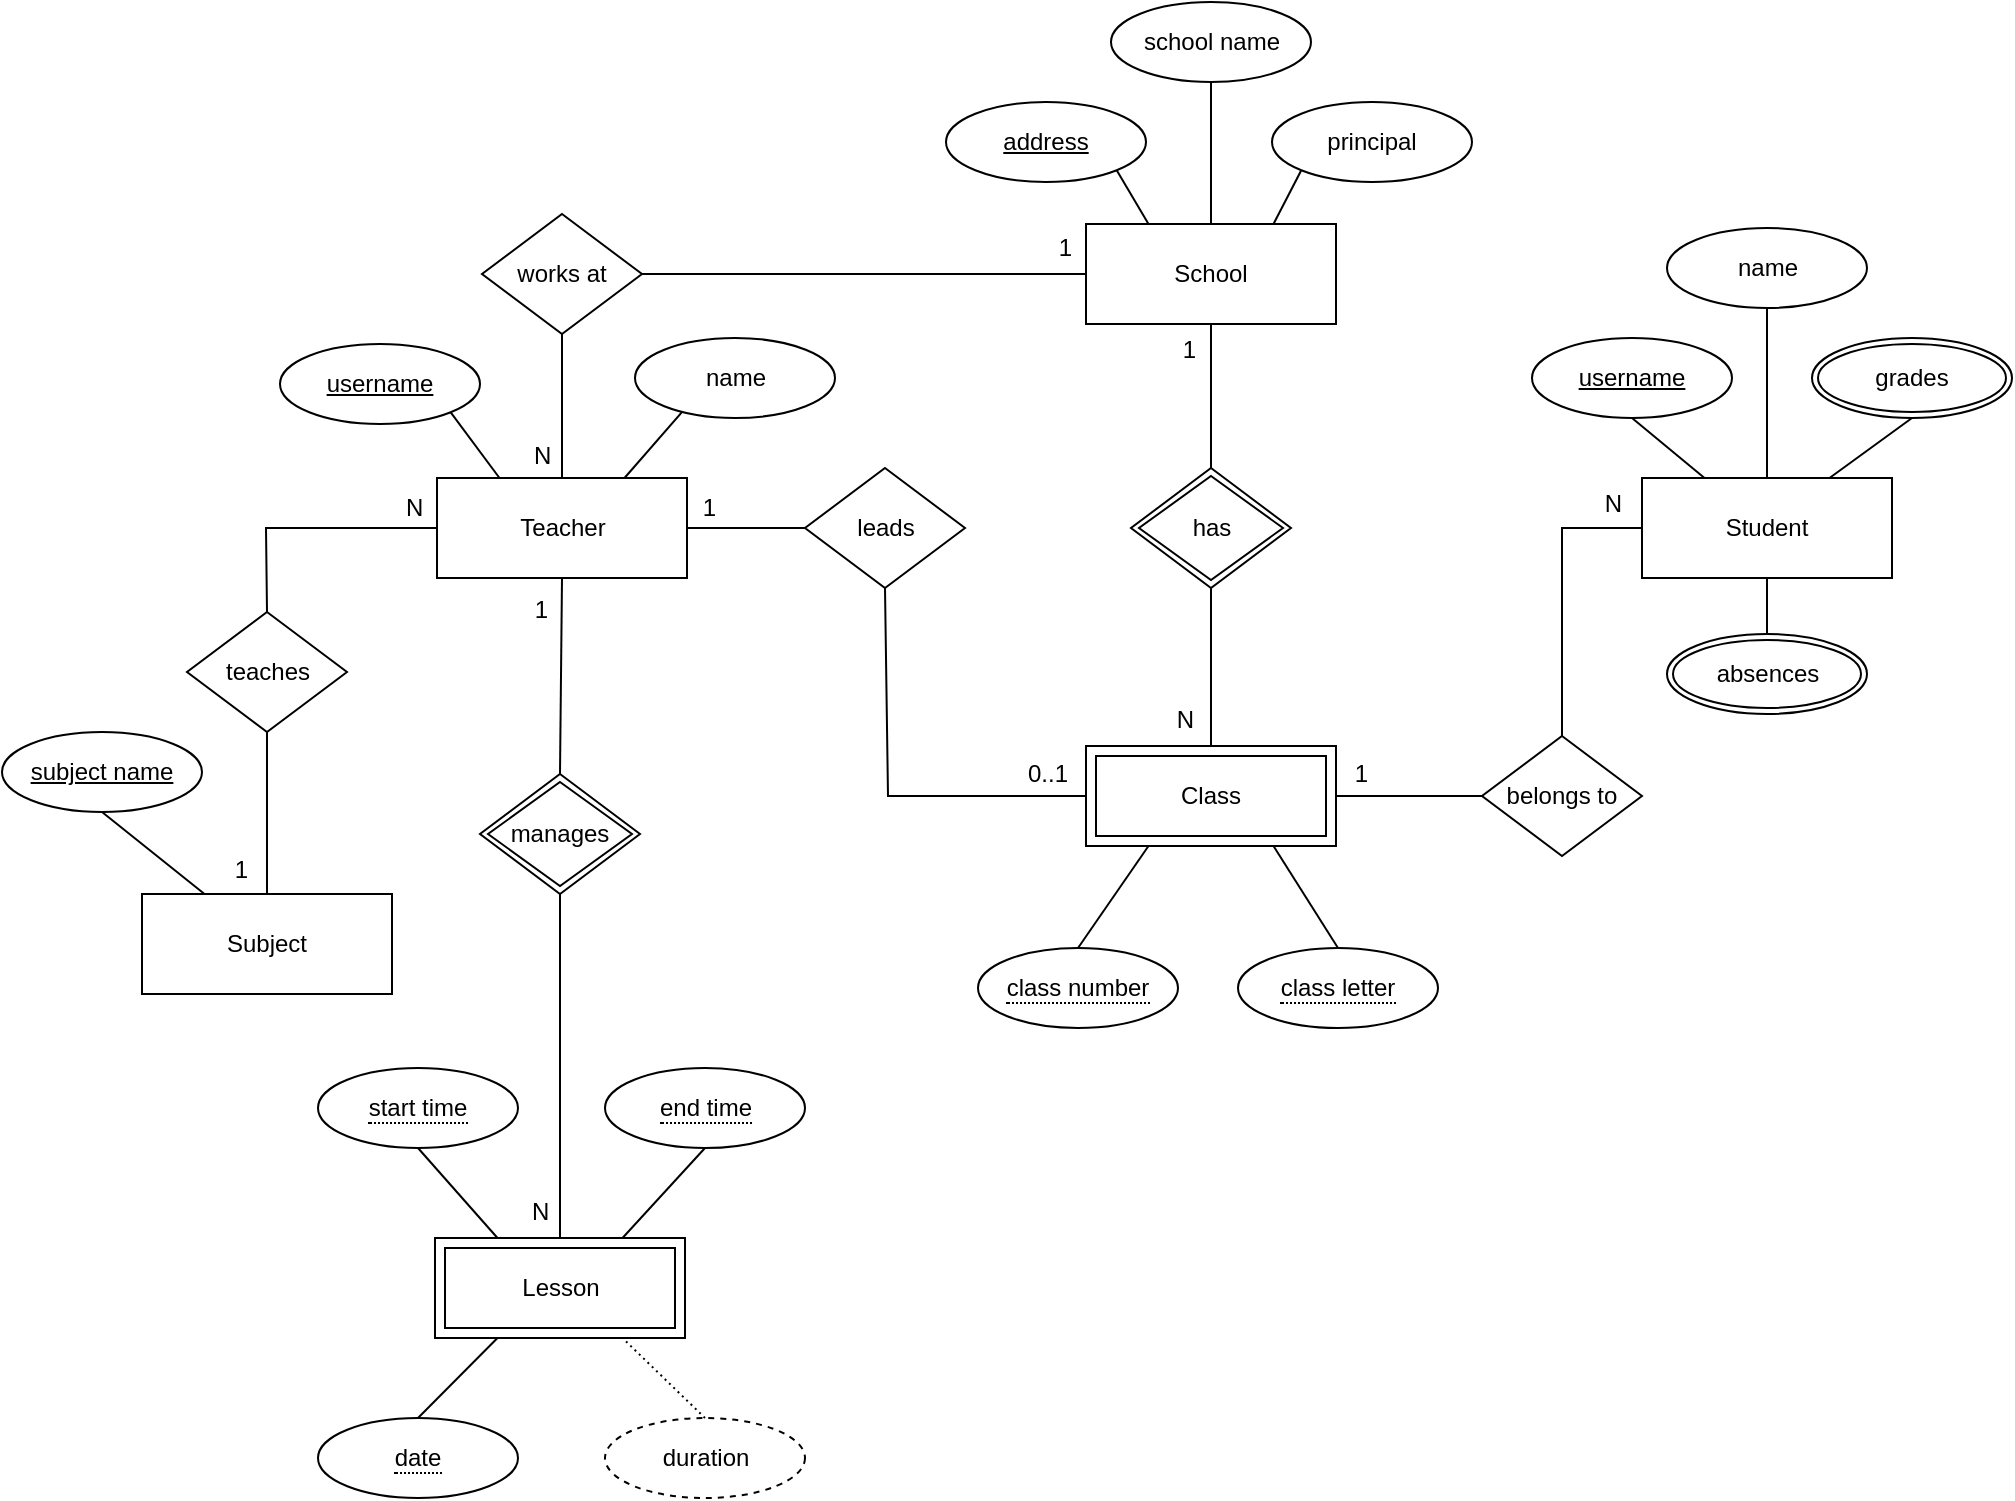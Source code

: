 <mxfile version="20.4.1" type="device"><diagram id="AXRmiALY-gt5mDKcBv-0" name="Page-1"><mxGraphModel dx="1024" dy="582" grid="1" gridSize="10" guides="1" tooltips="1" connect="1" arrows="1" fold="1" page="1" pageScale="1" pageWidth="1654" pageHeight="1169" math="0" shadow="0"><root><mxCell id="0"/><mxCell id="1" parent="0"/><mxCell id="44JA2y2ataHQky69MdP7-1" value="School" style="whiteSpace=wrap;html=1;align=center;" parent="1" vertex="1"><mxGeometry x="834" y="238" width="125" height="50" as="geometry"/></mxCell><mxCell id="44JA2y2ataHQky69MdP7-2" value="Teacher" style="whiteSpace=wrap;html=1;align=center;" parent="1" vertex="1"><mxGeometry x="509.5" y="365" width="125" height="50" as="geometry"/></mxCell><mxCell id="44JA2y2ataHQky69MdP7-4" value="leads" style="shape=rhombus;perimeter=rhombusPerimeter;whiteSpace=wrap;html=1;align=center;" parent="1" vertex="1"><mxGeometry x="693.5" y="360" width="80" height="60" as="geometry"/></mxCell><mxCell id="44JA2y2ataHQky69MdP7-5" value="belongs to" style="shape=rhombus;perimeter=rhombusPerimeter;whiteSpace=wrap;html=1;align=center;" parent="1" vertex="1"><mxGeometry x="1032" y="494" width="80" height="60" as="geometry"/></mxCell><mxCell id="44JA2y2ataHQky69MdP7-6" value="Student" style="whiteSpace=wrap;html=1;align=center;" parent="1" vertex="1"><mxGeometry x="1112" y="365" width="125" height="50" as="geometry"/></mxCell><mxCell id="44JA2y2ataHQky69MdP7-11" value="teaches" style="shape=rhombus;perimeter=rhombusPerimeter;whiteSpace=wrap;html=1;align=center;" parent="1" vertex="1"><mxGeometry x="384.5" y="432" width="80" height="60" as="geometry"/></mxCell><mxCell id="44JA2y2ataHQky69MdP7-13" value="Subject" style="whiteSpace=wrap;html=1;align=center;" parent="1" vertex="1"><mxGeometry x="362" y="573" width="125" height="50" as="geometry"/></mxCell><mxCell id="44JA2y2ataHQky69MdP7-18" value="" style="endArrow=none;html=1;rounded=0;exitX=0;exitY=0.5;exitDx=0;exitDy=0;entryX=0.5;entryY=0;entryDx=0;entryDy=0;" parent="1" source="44JA2y2ataHQky69MdP7-2" target="44JA2y2ataHQky69MdP7-11" edge="1"><mxGeometry relative="1" as="geometry"><mxPoint x="517" y="560" as="sourcePoint"/><mxPoint x="677" y="560" as="targetPoint"/><Array as="points"><mxPoint x="424" y="390"/></Array></mxGeometry></mxCell><mxCell id="44JA2y2ataHQky69MdP7-19" value="N" style="resizable=0;html=1;align=left;verticalAlign=bottom;" parent="44JA2y2ataHQky69MdP7-18" connectable="0" vertex="1"><mxGeometry x="-1" relative="1" as="geometry"><mxPoint x="-18" y="-2" as="offset"/></mxGeometry></mxCell><mxCell id="GqPJHAfUIOkbrMCgCJUh-18" value="N" style="resizable=0;html=1;align=left;verticalAlign=bottom;" parent="44JA2y2ataHQky69MdP7-18" connectable="0" vertex="1"><mxGeometry x="-1" relative="1" as="geometry"><mxPoint x="45" y="350" as="offset"/></mxGeometry></mxCell><mxCell id="44JA2y2ataHQky69MdP7-20" value="" style="endArrow=none;html=1;rounded=0;entryX=0.5;entryY=0;entryDx=0;entryDy=0;exitX=0.5;exitY=1;exitDx=0;exitDy=0;" parent="1" source="44JA2y2ataHQky69MdP7-11" target="44JA2y2ataHQky69MdP7-13" edge="1"><mxGeometry relative="1" as="geometry"><mxPoint x="425" y="490" as="sourcePoint"/><mxPoint x="942" y="523" as="targetPoint"/></mxGeometry></mxCell><mxCell id="44JA2y2ataHQky69MdP7-21" value="1" style="resizable=0;html=1;align=right;verticalAlign=bottom;" parent="44JA2y2ataHQky69MdP7-20" connectable="0" vertex="1"><mxGeometry x="1" relative="1" as="geometry"><mxPoint x="-9" y="-4" as="offset"/></mxGeometry></mxCell><mxCell id="GqPJHAfUIOkbrMCgCJUh-10" value="1" style="resizable=0;html=1;align=right;verticalAlign=bottom;" parent="44JA2y2ataHQky69MdP7-20" connectable="0" vertex="1"><mxGeometry x="1" relative="1" as="geometry"><mxPoint x="225" y="-185" as="offset"/></mxGeometry></mxCell><mxCell id="GqPJHAfUIOkbrMCgCJUh-14" value="1" style="resizable=0;html=1;align=right;verticalAlign=bottom;" parent="44JA2y2ataHQky69MdP7-20" connectable="0" vertex="1"><mxGeometry x="1" relative="1" as="geometry"><mxPoint x="141" y="-134" as="offset"/></mxGeometry></mxCell><mxCell id="44JA2y2ataHQky69MdP7-22" value="" style="endArrow=none;html=1;rounded=0;exitX=1;exitY=0.5;exitDx=0;exitDy=0;entryX=0;entryY=0.5;entryDx=0;entryDy=0;" parent="1" source="44JA2y2ataHQky69MdP7-2" target="44JA2y2ataHQky69MdP7-4" edge="1"><mxGeometry relative="1" as="geometry"><mxPoint x="597" y="440" as="sourcePoint"/><mxPoint x="757" y="440" as="targetPoint"/></mxGeometry></mxCell><mxCell id="44JA2y2ataHQky69MdP7-23" value="1" style="resizable=0;html=1;align=right;verticalAlign=bottom;" parent="44JA2y2ataHQky69MdP7-22" connectable="0" vertex="1"><mxGeometry x="1" relative="1" as="geometry"><mxPoint x="-8" y="-55" as="offset"/></mxGeometry></mxCell><mxCell id="44JA2y2ataHQky69MdP7-24" value="" style="endArrow=none;html=1;rounded=0;exitX=0.5;exitY=1;exitDx=0;exitDy=0;entryX=0;entryY=0.5;entryDx=0;entryDy=0;" parent="1" source="44JA2y2ataHQky69MdP7-4" edge="1"><mxGeometry relative="1" as="geometry"><mxPoint x="512" y="550" as="sourcePoint"/><mxPoint x="834" y="524" as="targetPoint"/><Array as="points"><mxPoint x="735" y="524"/></Array></mxGeometry></mxCell><mxCell id="44JA2y2ataHQky69MdP7-25" value="0..1" style="resizable=0;html=1;align=right;verticalAlign=bottom;" parent="44JA2y2ataHQky69MdP7-24" connectable="0" vertex="1"><mxGeometry x="1" relative="1" as="geometry"><mxPoint x="-8" y="-3" as="offset"/></mxGeometry></mxCell><mxCell id="44JA2y2ataHQky69MdP7-26" value="" style="endArrow=none;html=1;rounded=0;exitX=0.5;exitY=1;exitDx=0;exitDy=0;entryX=0.5;entryY=0;entryDx=0;entryDy=0;" parent="1" source="44JA2y2ataHQky69MdP7-1" target="pHJCCJj9AauGWwzdFwsg-8" edge="1"><mxGeometry relative="1" as="geometry"><mxPoint x="892" y="370" as="sourcePoint"/><mxPoint x="896.5" y="360" as="targetPoint"/></mxGeometry></mxCell><mxCell id="44JA2y2ataHQky69MdP7-27" value="1" style="resizable=0;html=1;align=right;verticalAlign=bottom;" parent="44JA2y2ataHQky69MdP7-26" connectable="0" vertex="1"><mxGeometry x="1" relative="1" as="geometry"><mxPoint x="-7" y="-51" as="offset"/></mxGeometry></mxCell><mxCell id="44JA2y2ataHQky69MdP7-28" value="" style="endArrow=none;html=1;rounded=0;exitX=0.5;exitY=1;exitDx=0;exitDy=0;entryX=0.5;entryY=0;entryDx=0;entryDy=0;" parent="1" source="pHJCCJj9AauGWwzdFwsg-8" edge="1"><mxGeometry relative="1" as="geometry"><mxPoint x="896.5" y="420" as="sourcePoint"/><mxPoint x="896.5" y="499" as="targetPoint"/></mxGeometry></mxCell><mxCell id="44JA2y2ataHQky69MdP7-29" value="N" style="resizable=0;html=1;align=right;verticalAlign=bottom;" parent="44JA2y2ataHQky69MdP7-28" connectable="0" vertex="1"><mxGeometry x="1" relative="1" as="geometry"><mxPoint x="-8" y="-5" as="offset"/></mxGeometry></mxCell><mxCell id="44JA2y2ataHQky69MdP7-30" value="" style="endArrow=none;html=1;rounded=0;entryX=1;entryY=0.5;entryDx=0;entryDy=0;exitX=0;exitY=0.5;exitDx=0;exitDy=0;" parent="1" source="44JA2y2ataHQky69MdP7-5" edge="1"><mxGeometry relative="1" as="geometry"><mxPoint x="1022" y="490" as="sourcePoint"/><mxPoint x="959" y="524" as="targetPoint"/></mxGeometry></mxCell><mxCell id="44JA2y2ataHQky69MdP7-31" value="1" style="resizable=0;html=1;align=right;verticalAlign=bottom;" parent="44JA2y2ataHQky69MdP7-30" connectable="0" vertex="1"><mxGeometry x="1" relative="1" as="geometry"><mxPoint x="16" y="-3" as="offset"/></mxGeometry></mxCell><mxCell id="44JA2y2ataHQky69MdP7-52" value="" style="endArrow=none;html=1;rounded=0;exitX=0.5;exitY=0;exitDx=0;exitDy=0;entryX=0;entryY=0.5;entryDx=0;entryDy=0;" parent="1" source="44JA2y2ataHQky69MdP7-5" target="44JA2y2ataHQky69MdP7-6" edge="1"><mxGeometry relative="1" as="geometry"><mxPoint x="1072" y="494" as="sourcePoint"/><mxPoint x="1032" y="280" as="targetPoint"/><Array as="points"><mxPoint x="1072" y="390"/></Array></mxGeometry></mxCell><mxCell id="44JA2y2ataHQky69MdP7-53" value="N" style="resizable=0;html=1;align=right;verticalAlign=bottom;" parent="44JA2y2ataHQky69MdP7-52" connectable="0" vertex="1"><mxGeometry x="1" relative="1" as="geometry"><mxPoint x="-10" y="-4" as="offset"/></mxGeometry></mxCell><mxCell id="44JA2y2ataHQky69MdP7-54" value="username" style="ellipse;whiteSpace=wrap;html=1;align=center;fontStyle=4;" parent="1" vertex="1"><mxGeometry x="1057" y="295" width="100" height="40" as="geometry"/></mxCell><mxCell id="44JA2y2ataHQky69MdP7-58" value="username" style="ellipse;whiteSpace=wrap;html=1;align=center;fontStyle=4;" parent="1" vertex="1"><mxGeometry x="431" y="298" width="100" height="40" as="geometry"/></mxCell><mxCell id="7AU6V-Iv7sigpqtOASVo-16" value="duration" style="ellipse;whiteSpace=wrap;html=1;align=center;dashed=1;" parent="1" vertex="1"><mxGeometry x="593.5" y="835" width="100" height="40" as="geometry"/></mxCell><mxCell id="7AU6V-Iv7sigpqtOASVo-17" value="" style="endArrow=none;html=1;rounded=0;exitX=0.5;exitY=1;exitDx=0;exitDy=0;entryX=0.25;entryY=0;entryDx=0;entryDy=0;" parent="1" source="Fs-P9uawNe1BK479JkNB-6" target="44JA2y2ataHQky69MdP7-13" edge="1"><mxGeometry relative="1" as="geometry"><mxPoint x="444.8" y="553.2" as="sourcePoint"/><mxPoint x="487" y="533" as="targetPoint"/></mxGeometry></mxCell><mxCell id="7AU6V-Iv7sigpqtOASVo-18" value="" style="endArrow=none;html=1;rounded=0;exitX=1;exitY=1;exitDx=0;exitDy=0;entryX=0.25;entryY=0;entryDx=0;entryDy=0;" parent="1" source="44JA2y2ataHQky69MdP7-58" target="44JA2y2ataHQky69MdP7-2" edge="1"><mxGeometry relative="1" as="geometry"><mxPoint x="342" y="570" as="sourcePoint"/><mxPoint x="622" y="320" as="targetPoint"/></mxGeometry></mxCell><mxCell id="7AU6V-Iv7sigpqtOASVo-19" value="" style="endArrow=none;html=1;rounded=0;entryX=1;entryY=1;entryDx=0;entryDy=0;exitX=0.25;exitY=0;exitDx=0;exitDy=0;" parent="1" source="44JA2y2ataHQky69MdP7-1" target="SavpHXavoWHPZ_VgcG3C-14" edge="1"><mxGeometry relative="1" as="geometry"><mxPoint x="865" y="237" as="sourcePoint"/><mxPoint x="838.3" y="216.16" as="targetPoint"/></mxGeometry></mxCell><mxCell id="7AU6V-Iv7sigpqtOASVo-21" value="" style="endArrow=none;html=1;rounded=0;exitX=0.5;exitY=1;exitDx=0;exitDy=0;entryX=0.25;entryY=0;entryDx=0;entryDy=0;" parent="1" source="44JA2y2ataHQky69MdP7-54" target="44JA2y2ataHQky69MdP7-6" edge="1"><mxGeometry relative="1" as="geometry"><mxPoint x="1157" y="230" as="sourcePoint"/><mxPoint x="1317" y="230" as="targetPoint"/></mxGeometry></mxCell><mxCell id="7AU6V-Iv7sigpqtOASVo-24" value="" style="endArrow=none;html=1;rounded=0;dashed=1;dashPattern=1 2;exitX=0.5;exitY=0;exitDx=0;exitDy=0;entryX=0.75;entryY=1;entryDx=0;entryDy=0;" parent="1" source="7AU6V-Iv7sigpqtOASVo-16" edge="1"><mxGeometry relative="1" as="geometry"><mxPoint x="433.5" y="735" as="sourcePoint"/><mxPoint x="602.25" y="795" as="targetPoint"/></mxGeometry></mxCell><mxCell id="7AU6V-Iv7sigpqtOASVo-27" value="" style="endArrow=none;html=1;rounded=0;exitX=0.5;exitY=0;exitDx=0;exitDy=0;entryX=0.25;entryY=1;entryDx=0;entryDy=0;" parent="1" source="pHJCCJj9AauGWwzdFwsg-14" edge="1"><mxGeometry relative="1" as="geometry"><mxPoint x="486" y="835" as="sourcePoint"/><mxPoint x="539.75" y="795" as="targetPoint"/></mxGeometry></mxCell><mxCell id="7AU6V-Iv7sigpqtOASVo-35" value="" style="endArrow=none;html=1;rounded=0;exitX=0.5;exitY=0;exitDx=0;exitDy=0;entryX=0.25;entryY=1;entryDx=0;entryDy=0;" parent="1" source="pHJCCJj9AauGWwzdFwsg-11" edge="1"><mxGeometry relative="1" as="geometry"><mxPoint x="810" y="585.0" as="sourcePoint"/><mxPoint x="865.25" y="549" as="targetPoint"/></mxGeometry></mxCell><mxCell id="7AU6V-Iv7sigpqtOASVo-37" value="school name" style="ellipse;whiteSpace=wrap;html=1;align=center;" parent="1" vertex="1"><mxGeometry x="846.5" y="127" width="100" height="40" as="geometry"/></mxCell><mxCell id="7AU6V-Iv7sigpqtOASVo-38" value="" style="endArrow=none;html=1;rounded=0;entryX=0.5;entryY=1;entryDx=0;entryDy=0;exitX=0.5;exitY=0;exitDx=0;exitDy=0;" parent="1" source="44JA2y2ataHQky69MdP7-1" target="7AU6V-Iv7sigpqtOASVo-37" edge="1"><mxGeometry relative="1" as="geometry"><mxPoint x="910" y="230" as="sourcePoint"/><mxPoint x="1189" y="277" as="targetPoint"/></mxGeometry></mxCell><mxCell id="7AU6V-Iv7sigpqtOASVo-39" value="name" style="ellipse;whiteSpace=wrap;html=1;align=center;" parent="1" vertex="1"><mxGeometry x="1124.5" y="240" width="100" height="40" as="geometry"/></mxCell><mxCell id="7AU6V-Iv7sigpqtOASVo-41" value="" style="endArrow=none;html=1;rounded=0;exitX=0.5;exitY=0;exitDx=0;exitDy=0;entryX=0.5;entryY=1;entryDx=0;entryDy=0;" parent="1" source="44JA2y2ataHQky69MdP7-6" target="7AU6V-Iv7sigpqtOASVo-39" edge="1"><mxGeometry relative="1" as="geometry"><mxPoint x="1237" y="340" as="sourcePoint"/><mxPoint x="1397" y="340" as="targetPoint"/></mxGeometry></mxCell><mxCell id="7AU6V-Iv7sigpqtOASVo-42" value="name" style="ellipse;whiteSpace=wrap;html=1;align=center;" parent="1" vertex="1"><mxGeometry x="608.5" y="295" width="100" height="40" as="geometry"/></mxCell><mxCell id="7AU6V-Iv7sigpqtOASVo-44" value="" style="endArrow=none;html=1;rounded=0;exitX=0.75;exitY=0;exitDx=0;exitDy=0;entryX=0;entryY=1;entryDx=0;entryDy=0;" parent="1" source="44JA2y2ataHQky69MdP7-2" edge="1"><mxGeometry relative="1" as="geometry"><mxPoint x="612" y="350" as="sourcePoint"/><mxPoint x="631.854" y="332.226" as="targetPoint"/></mxGeometry></mxCell><mxCell id="cAR7GIraYDNlcleQygp5-12" value="" style="endArrow=none;html=1;rounded=0;exitX=0.75;exitY=0;exitDx=0;exitDy=0;entryX=0.5;entryY=1;entryDx=0;entryDy=0;" parent="1" source="44JA2y2ataHQky69MdP7-6" target="Fs-P9uawNe1BK479JkNB-1" edge="1"><mxGeometry relative="1" as="geometry"><mxPoint x="1287" y="360" as="sourcePoint"/><mxPoint x="1221.645" y="324.142" as="targetPoint"/></mxGeometry></mxCell><mxCell id="Fs-P9uawNe1BK479JkNB-1" value="grades" style="ellipse;shape=doubleEllipse;margin=3;whiteSpace=wrap;html=1;align=center;" parent="1" vertex="1"><mxGeometry x="1197" y="295" width="100" height="40" as="geometry"/></mxCell><mxCell id="Fs-P9uawNe1BK479JkNB-2" value="absences" style="ellipse;shape=doubleEllipse;margin=3;whiteSpace=wrap;html=1;align=center;" parent="1" vertex="1"><mxGeometry x="1124.5" y="443" width="100" height="40" as="geometry"/></mxCell><mxCell id="Fs-P9uawNe1BK479JkNB-3" value="" style="endArrow=none;html=1;rounded=0;exitX=0.5;exitY=1;exitDx=0;exitDy=0;entryX=0.5;entryY=0;entryDx=0;entryDy=0;" parent="1" source="44JA2y2ataHQky69MdP7-6" target="Fs-P9uawNe1BK479JkNB-2" edge="1"><mxGeometry relative="1" as="geometry"><mxPoint x="1215.75" y="375" as="sourcePoint"/><mxPoint x="1217" y="320" as="targetPoint"/></mxGeometry></mxCell><mxCell id="Fs-P9uawNe1BK479JkNB-6" value="subject name" style="ellipse;whiteSpace=wrap;html=1;align=center;fontStyle=4;" parent="1" vertex="1"><mxGeometry x="292" y="492" width="100" height="40" as="geometry"/></mxCell><mxCell id="SavpHXavoWHPZ_VgcG3C-1" value="works at" style="shape=rhombus;perimeter=rhombusPerimeter;whiteSpace=wrap;html=1;align=center;" parent="1" vertex="1"><mxGeometry x="532" y="233" width="80" height="60" as="geometry"/></mxCell><mxCell id="SavpHXavoWHPZ_VgcG3C-2" value="" style="endArrow=none;html=1;rounded=0;exitX=0.5;exitY=0;exitDx=0;exitDy=0;entryX=0.5;entryY=1;entryDx=0;entryDy=0;" parent="1" source="44JA2y2ataHQky69MdP7-2" target="SavpHXavoWHPZ_VgcG3C-1" edge="1"><mxGeometry relative="1" as="geometry"><mxPoint x="582" y="425.0" as="sourcePoint"/><mxPoint x="582" y="504" as="targetPoint"/></mxGeometry></mxCell><mxCell id="SavpHXavoWHPZ_VgcG3C-4" value="" style="endArrow=none;html=1;rounded=0;exitX=1;exitY=0.5;exitDx=0;exitDy=0;entryX=0;entryY=0.5;entryDx=0;entryDy=0;" parent="1" source="SavpHXavoWHPZ_VgcG3C-1" target="44JA2y2ataHQky69MdP7-1" edge="1"><mxGeometry relative="1" as="geometry"><mxPoint x="667" y="375" as="sourcePoint"/><mxPoint x="667" y="323" as="targetPoint"/></mxGeometry></mxCell><mxCell id="SavpHXavoWHPZ_VgcG3C-5" value="1" style="resizable=0;html=1;align=right;verticalAlign=bottom;" parent="1" connectable="0" vertex="1"><mxGeometry x="827.0" y="258.999" as="geometry"/></mxCell><mxCell id="SavpHXavoWHPZ_VgcG3C-8" value="N" style="resizable=0;html=1;align=left;verticalAlign=bottom;" parent="1" connectable="0" vertex="1"><mxGeometry x="556" y="362.0" as="geometry"/></mxCell><mxCell id="SavpHXavoWHPZ_VgcG3C-10" value="principal" style="ellipse;whiteSpace=wrap;html=1;align=center;" parent="1" vertex="1"><mxGeometry x="927" y="177" width="100" height="40" as="geometry"/></mxCell><mxCell id="SavpHXavoWHPZ_VgcG3C-11" value="" style="endArrow=none;html=1;rounded=0;entryX=0;entryY=1;entryDx=0;entryDy=0;exitX=0.75;exitY=0;exitDx=0;exitDy=0;" parent="1" source="44JA2y2ataHQky69MdP7-1" target="SavpHXavoWHPZ_VgcG3C-10" edge="1"><mxGeometry relative="1" as="geometry"><mxPoint x="875" y="247" as="sourcePoint"/><mxPoint x="848.3" y="216.16" as="targetPoint"/></mxGeometry></mxCell><mxCell id="SavpHXavoWHPZ_VgcG3C-13" value="" style="endArrow=none;html=1;rounded=0;entryX=0.75;entryY=1;entryDx=0;entryDy=0;exitX=0.5;exitY=0;exitDx=0;exitDy=0;" parent="1" source="pHJCCJj9AauGWwzdFwsg-12" edge="1" target="pHJCCJj9AauGWwzdFwsg-6"><mxGeometry relative="1" as="geometry"><mxPoint x="896.5" y="632" as="sourcePoint"/><mxPoint x="896.5" y="549" as="targetPoint"/></mxGeometry></mxCell><mxCell id="SavpHXavoWHPZ_VgcG3C-14" value="address" style="ellipse;whiteSpace=wrap;html=1;align=center;fontStyle=4;" parent="1" vertex="1"><mxGeometry x="764" y="177" width="100" height="40" as="geometry"/></mxCell><mxCell id="GqPJHAfUIOkbrMCgCJUh-5" value="" style="endArrow=none;html=1;rounded=0;entryX=0.5;entryY=1;entryDx=0;entryDy=0;exitX=0.5;exitY=0;exitDx=0;exitDy=0;" parent="1" source="pHJCCJj9AauGWwzdFwsg-15" target="44JA2y2ataHQky69MdP7-2" edge="1"><mxGeometry relative="1" as="geometry"><mxPoint x="590" y="500" as="sourcePoint"/><mxPoint x="609" y="443" as="targetPoint"/></mxGeometry></mxCell><mxCell id="GqPJHAfUIOkbrMCgCJUh-15" value="" style="endArrow=none;html=1;rounded=0;exitX=0.5;exitY=0;exitDx=0;exitDy=0;entryX=0.5;entryY=1;entryDx=0;entryDy=0;" parent="1" target="pHJCCJj9AauGWwzdFwsg-15" edge="1"><mxGeometry relative="1" as="geometry"><mxPoint x="571" y="745" as="sourcePoint"/><mxPoint x="580" y="580" as="targetPoint"/></mxGeometry></mxCell><mxCell id="pHJCCJj9AauGWwzdFwsg-6" value="Class" style="shape=ext;margin=3;double=1;whiteSpace=wrap;html=1;align=center;" parent="1" vertex="1"><mxGeometry x="834" y="499" width="125" height="50" as="geometry"/></mxCell><mxCell id="pHJCCJj9AauGWwzdFwsg-8" value="has" style="shape=rhombus;double=1;perimeter=rhombusPerimeter;whiteSpace=wrap;html=1;align=center;" parent="1" vertex="1"><mxGeometry x="856.5" y="360" width="80" height="60" as="geometry"/></mxCell><mxCell id="pHJCCJj9AauGWwzdFwsg-11" value="&lt;span style=&quot;border-bottom: 1px dotted&quot;&gt;class number&lt;/span&gt;" style="ellipse;whiteSpace=wrap;html=1;align=center;" parent="1" vertex="1"><mxGeometry x="780" y="600" width="100" height="40" as="geometry"/></mxCell><mxCell id="pHJCCJj9AauGWwzdFwsg-12" value="&lt;span style=&quot;border-bottom: 1px dotted&quot;&gt;class letter&lt;br&gt;&lt;/span&gt;" style="ellipse;whiteSpace=wrap;html=1;align=center;" parent="1" vertex="1"><mxGeometry x="910" y="600" width="100" height="40" as="geometry"/></mxCell><mxCell id="pHJCCJj9AauGWwzdFwsg-14" value="&lt;span style=&quot;border-bottom: 1px dotted&quot;&gt;date&lt;br&gt;&lt;/span&gt;" style="ellipse;whiteSpace=wrap;html=1;align=center;" parent="1" vertex="1"><mxGeometry x="450" y="835" width="100" height="40" as="geometry"/></mxCell><mxCell id="pHJCCJj9AauGWwzdFwsg-15" value="manages" style="shape=rhombus;double=1;perimeter=rhombusPerimeter;whiteSpace=wrap;html=1;align=center;" parent="1" vertex="1"><mxGeometry x="531" y="513" width="80" height="60" as="geometry"/></mxCell><mxCell id="pHJCCJj9AauGWwzdFwsg-16" value="Lesson" style="shape=ext;margin=3;double=1;whiteSpace=wrap;html=1;align=center;" parent="1" vertex="1"><mxGeometry x="508.5" y="745" width="125" height="50" as="geometry"/></mxCell><mxCell id="RHXb7Qty3Hh5kHEfIB89-1" value="&lt;span style=&quot;border-bottom: 1px dotted&quot;&gt;start time&lt;br&gt;&lt;/span&gt;" style="ellipse;whiteSpace=wrap;html=1;align=center;" vertex="1" parent="1"><mxGeometry x="450" y="660" width="100" height="40" as="geometry"/></mxCell><mxCell id="RHXb7Qty3Hh5kHEfIB89-2" value="&lt;span style=&quot;border-bottom: 1px dotted&quot;&gt;end time&lt;br&gt;&lt;/span&gt;" style="ellipse;whiteSpace=wrap;html=1;align=center;" vertex="1" parent="1"><mxGeometry x="593.5" y="660" width="100" height="40" as="geometry"/></mxCell><mxCell id="RHXb7Qty3Hh5kHEfIB89-3" value="" style="endArrow=none;html=1;rounded=0;exitX=0.25;exitY=0;exitDx=0;exitDy=0;entryX=0.5;entryY=1;entryDx=0;entryDy=0;" edge="1" parent="1" source="pHJCCJj9AauGWwzdFwsg-16" target="RHXb7Qty3Hh5kHEfIB89-1"><mxGeometry relative="1" as="geometry"><mxPoint x="496" y="845" as="sourcePoint"/><mxPoint x="549.75" y="805" as="targetPoint"/></mxGeometry></mxCell><mxCell id="RHXb7Qty3Hh5kHEfIB89-4" value="" style="endArrow=none;html=1;rounded=0;exitX=0.75;exitY=0;exitDx=0;exitDy=0;entryX=0.5;entryY=1;entryDx=0;entryDy=0;" edge="1" parent="1" source="pHJCCJj9AauGWwzdFwsg-16" target="RHXb7Qty3Hh5kHEfIB89-2"><mxGeometry relative="1" as="geometry"><mxPoint x="549.75" y="755" as="sourcePoint"/><mxPoint x="527.201" y="714.204" as="targetPoint"/></mxGeometry></mxCell></root></mxGraphModel></diagram></mxfile>